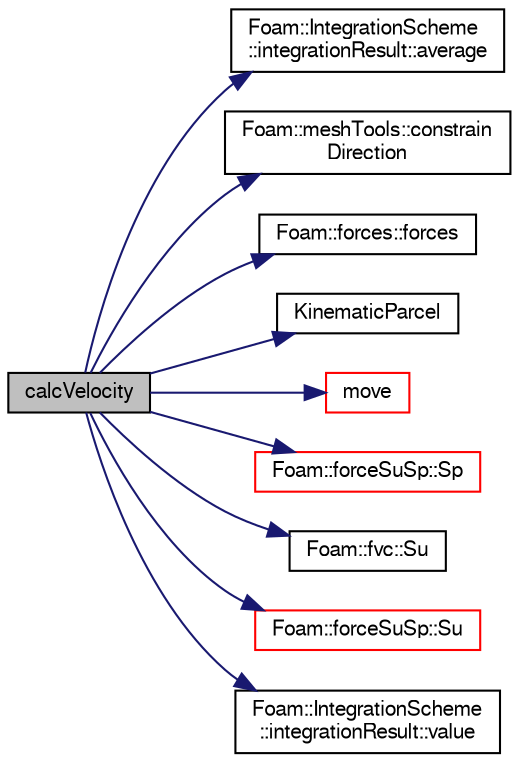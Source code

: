 digraph "calcVelocity"
{
  bgcolor="transparent";
  edge [fontname="FreeSans",fontsize="10",labelfontname="FreeSans",labelfontsize="10"];
  node [fontname="FreeSans",fontsize="10",shape=record];
  rankdir="LR";
  Node808 [label="calcVelocity",height=0.2,width=0.4,color="black", fillcolor="grey75", style="filled", fontcolor="black"];
  Node808 -> Node809 [color="midnightblue",fontsize="10",style="solid",fontname="FreeSans"];
  Node809 [label="Foam::IntegrationScheme\l::integrationResult::average",height=0.2,width=0.4,color="black",URL="$a23850.html#a1db78afd3e628e89ca0cbf5c0d924b1a",tooltip="Return const access to the average. "];
  Node808 -> Node810 [color="midnightblue",fontsize="10",style="solid",fontname="FreeSans"];
  Node810 [label="Foam::meshTools::constrain\lDirection",height=0.2,width=0.4,color="black",URL="$a21153.html#a05919d3e656fa4d04e9c3918d5b01b24",tooltip="Set the constrained components of directions/velocity to zero. "];
  Node808 -> Node811 [color="midnightblue",fontsize="10",style="solid",fontname="FreeSans"];
  Node811 [label="Foam::forces::forces",height=0.2,width=0.4,color="black",URL="$a28830.html#ad0adf28726fa5c987a2b4e30067f5e69",tooltip="Disallow default bitwise copy construct. "];
  Node808 -> Node812 [color="midnightblue",fontsize="10",style="solid",fontname="FreeSans"];
  Node812 [label="KinematicParcel",height=0.2,width=0.4,color="black",URL="$a23878.html#a8b2b08f3d85a3961622f4a46f1918d60",tooltip="Construct from owner, position, and cloud owner. "];
  Node808 -> Node813 [color="midnightblue",fontsize="10",style="solid",fontname="FreeSans"];
  Node813 [label="move",height=0.2,width=0.4,color="red",URL="$a23878.html#a11bc6dce932dcca261959dab510eca54",tooltip="Move the parcel. "];
  Node808 -> Node970 [color="midnightblue",fontsize="10",style="solid",fontname="FreeSans"];
  Node970 [label="Foam::forceSuSp::Sp",height=0.2,width=0.4,color="red",URL="$a24126.html#af9f2c4f09467811f2b703e287ca4dd0a",tooltip="Return const access to the implicit coefficient [kg/s]. "];
  Node808 -> Node972 [color="midnightblue",fontsize="10",style="solid",fontname="FreeSans"];
  Node972 [label="Foam::fvc::Su",height=0.2,width=0.4,color="black",URL="$a21134.html#ac92e296062b7b025a96b82351c1d9b89"];
  Node808 -> Node973 [color="midnightblue",fontsize="10",style="solid",fontname="FreeSans"];
  Node973 [label="Foam::forceSuSp::Su",height=0.2,width=0.4,color="red",URL="$a24126.html#a30512abf4487873ce75c4e1f117ce34e",tooltip="Return const access to the explicit contribution [kg.m/s2]. "];
  Node808 -> Node975 [color="midnightblue",fontsize="10",style="solid",fontname="FreeSans"];
  Node975 [label="Foam::IntegrationScheme\l::integrationResult::value",height=0.2,width=0.4,color="black",URL="$a23850.html#a6d4d6556ac300382aa9c07ad9c1c2ea2",tooltip="Return const access to the value. "];
}
